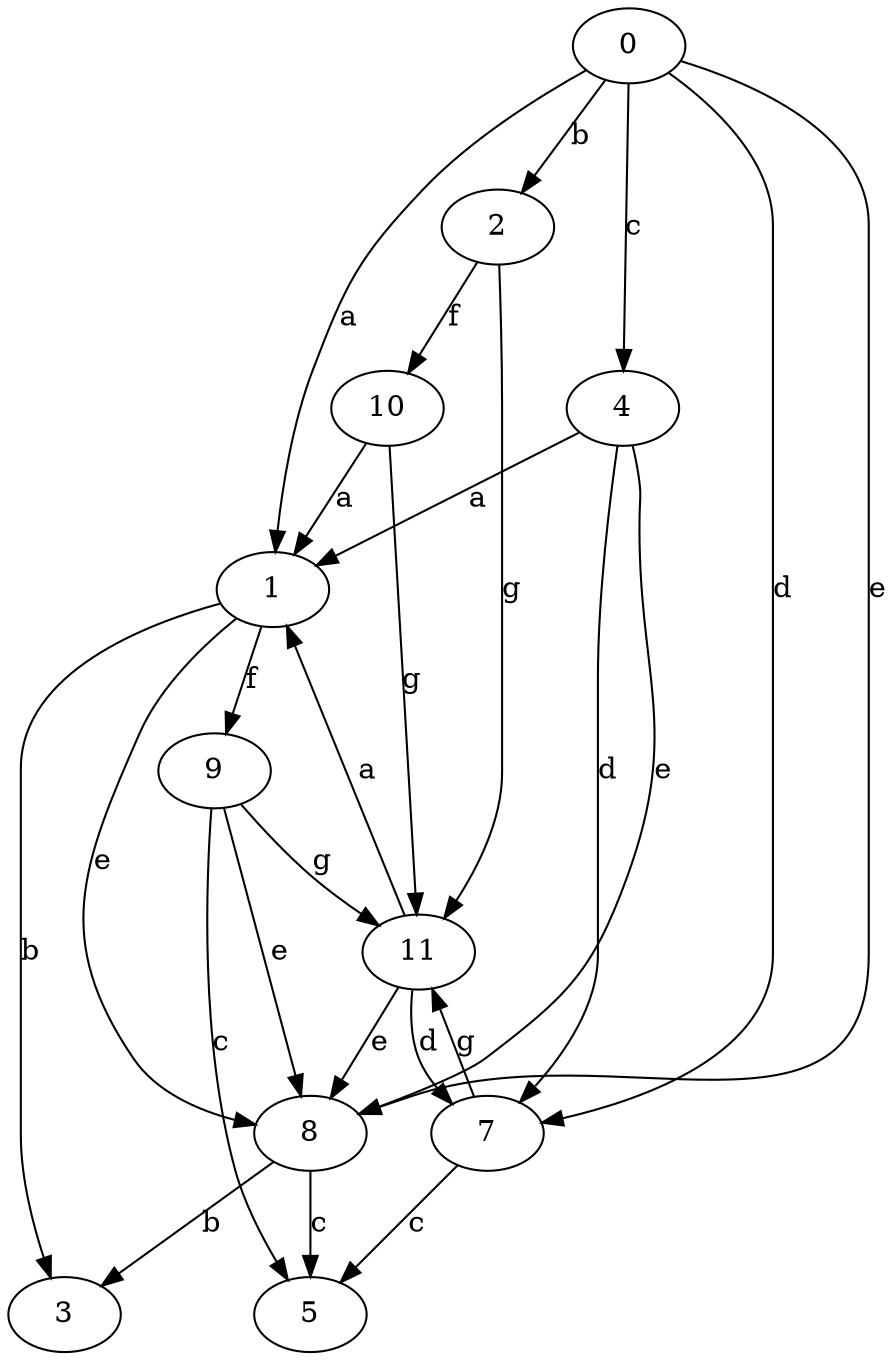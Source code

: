 strict digraph  {
0;
1;
2;
3;
4;
5;
7;
8;
9;
10;
11;
0 -> 1  [label=a];
0 -> 2  [label=b];
0 -> 4  [label=c];
0 -> 7  [label=d];
0 -> 8  [label=e];
1 -> 3  [label=b];
1 -> 8  [label=e];
1 -> 9  [label=f];
2 -> 10  [label=f];
2 -> 11  [label=g];
4 -> 1  [label=a];
4 -> 7  [label=d];
4 -> 8  [label=e];
7 -> 5  [label=c];
7 -> 11  [label=g];
8 -> 3  [label=b];
8 -> 5  [label=c];
9 -> 5  [label=c];
9 -> 8  [label=e];
9 -> 11  [label=g];
10 -> 1  [label=a];
10 -> 11  [label=g];
11 -> 1  [label=a];
11 -> 7  [label=d];
11 -> 8  [label=e];
}
